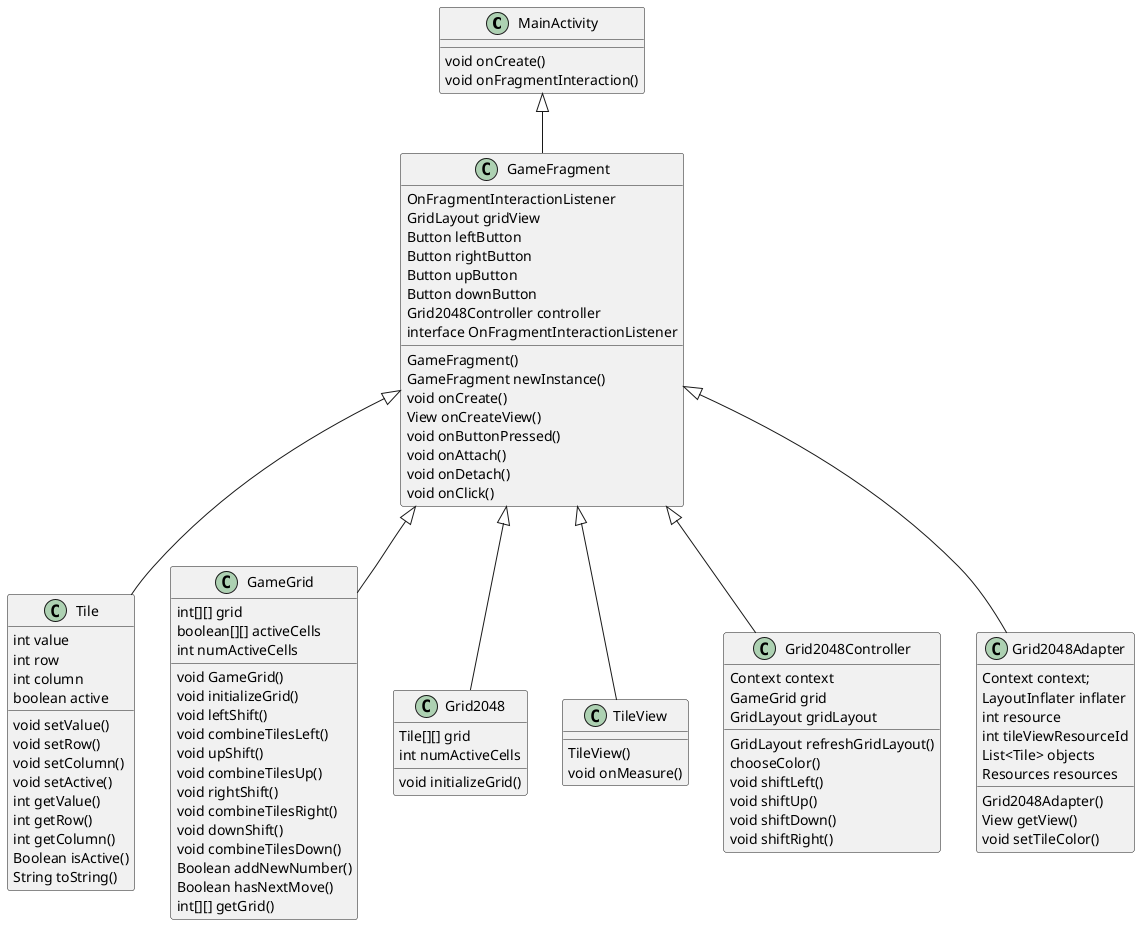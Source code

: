 @startuml
class MainActivity {
void onCreate()
void onFragmentInteraction()
}


MainActivity <|-- GameFragment
GameFragment <|-- Tile
GameFragment <|-- GameGrid
GameFragment <|-- Grid2048
GameFragment <|-- TileView
GameFragment <|-- Grid2048Controller
GameFragment <|-- Grid2048Adapter


class GameFragment {
OnFragmentInteractionListener
GridLayout gridView
Button leftButton
Button rightButton
Button upButton
Button downButton
Grid2048Controller controller
GameFragment()
GameFragment newInstance()
void onCreate()
View onCreateView()
void onButtonPressed()
void onAttach()
void onDetach()
void onClick()
interface OnFragmentInteractionListener
}

class TileView {
TileView()
void onMeasure()
}

class GameGrid {
int[][] grid
boolean[][] activeCells
int numActiveCells
void GameGrid()
void initializeGrid()
void leftShift()
void combineTilesLeft()
void upShift()
void combineTilesUp()
void rightShift()
void combineTilesRight()
void downShift()
void combineTilesDown()
Boolean addNewNumber()
Boolean hasNextMove()
int[][] getGrid()
}

class Tile {
int value
int row
int column
boolean active
void setValue()
void setRow()
void setColumn()
void setActive()
int getValue()
int getRow()
int getColumn()
Boolean isActive()
String toString()
}

class Grid2048 {
Tile[][] grid
int numActiveCells
void initializeGrid()
}

class Grid2048Controller {
Context context
GameGrid grid
GridLayout gridLayout
GridLayout refreshGridLayout()
chooseColor()
void shiftLeft()
void shiftUp()
void shiftDown()
void shiftRight()
}

class Grid2048Adapter {
Context context;
LayoutInflater inflater
int resource
int tileViewResourceId
List<Tile> objects
Resources resources
Grid2048Adapter()
View getView()
void setTileColor()
}
@enduml